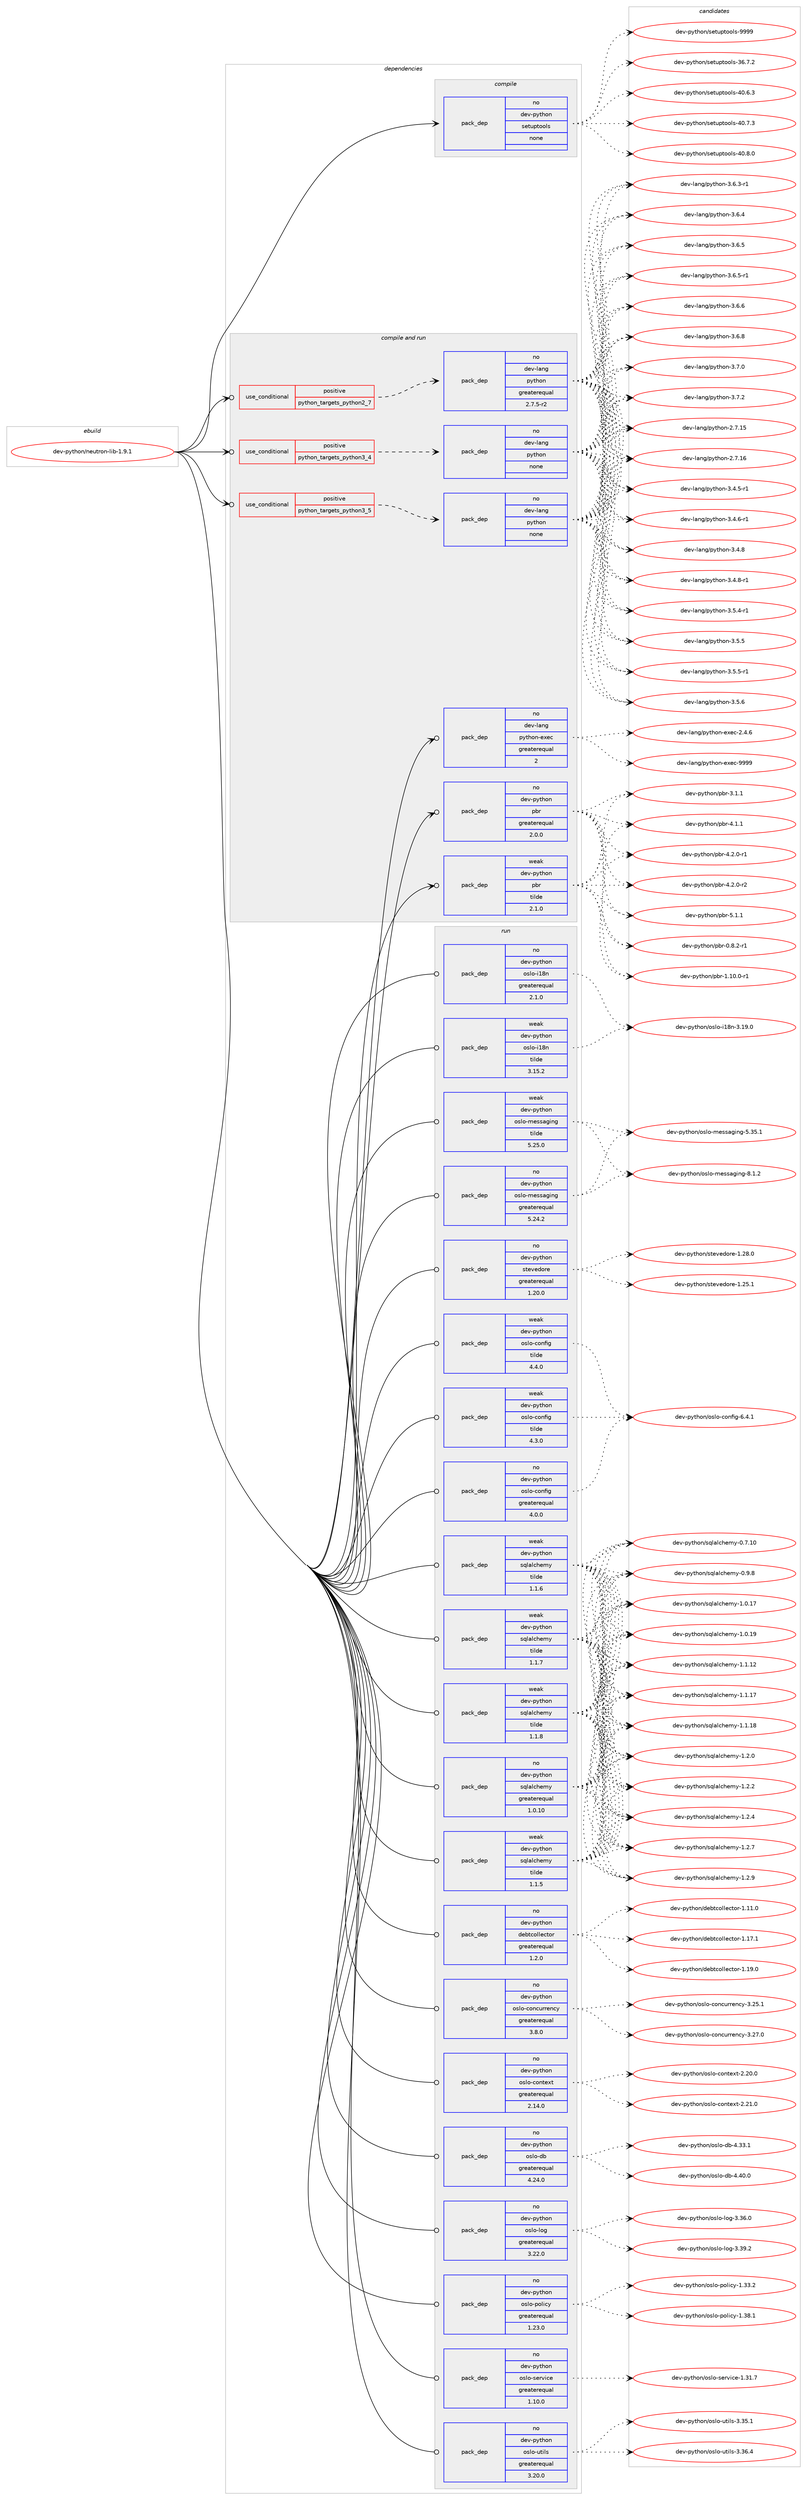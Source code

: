 digraph prolog {

# *************
# Graph options
# *************

newrank=true;
concentrate=true;
compound=true;
graph [rankdir=LR,fontname=Helvetica,fontsize=10,ranksep=1.5];#, ranksep=2.5, nodesep=0.2];
edge  [arrowhead=vee];
node  [fontname=Helvetica,fontsize=10];

# **********
# The ebuild
# **********

subgraph cluster_leftcol {
color=gray;
rank=same;
label=<<i>ebuild</i>>;
id [label="dev-python/neutron-lib-1.9.1", color=red, width=4, href="../dev-python/neutron-lib-1.9.1.svg"];
}

# ****************
# The dependencies
# ****************

subgraph cluster_midcol {
color=gray;
label=<<i>dependencies</i>>;
subgraph cluster_compile {
fillcolor="#eeeeee";
style=filled;
label=<<i>compile</i>>;
subgraph pack1019330 {
dependency1420711 [label=<<TABLE BORDER="0" CELLBORDER="1" CELLSPACING="0" CELLPADDING="4" WIDTH="220"><TR><TD ROWSPAN="6" CELLPADDING="30">pack_dep</TD></TR><TR><TD WIDTH="110">no</TD></TR><TR><TD>dev-python</TD></TR><TR><TD>setuptools</TD></TR><TR><TD>none</TD></TR><TR><TD></TD></TR></TABLE>>, shape=none, color=blue];
}
id:e -> dependency1420711:w [weight=20,style="solid",arrowhead="vee"];
}
subgraph cluster_compileandrun {
fillcolor="#eeeeee";
style=filled;
label=<<i>compile and run</i>>;
subgraph cond378107 {
dependency1420712 [label=<<TABLE BORDER="0" CELLBORDER="1" CELLSPACING="0" CELLPADDING="4"><TR><TD ROWSPAN="3" CELLPADDING="10">use_conditional</TD></TR><TR><TD>positive</TD></TR><TR><TD>python_targets_python2_7</TD></TR></TABLE>>, shape=none, color=red];
subgraph pack1019331 {
dependency1420713 [label=<<TABLE BORDER="0" CELLBORDER="1" CELLSPACING="0" CELLPADDING="4" WIDTH="220"><TR><TD ROWSPAN="6" CELLPADDING="30">pack_dep</TD></TR><TR><TD WIDTH="110">no</TD></TR><TR><TD>dev-lang</TD></TR><TR><TD>python</TD></TR><TR><TD>greaterequal</TD></TR><TR><TD>2.7.5-r2</TD></TR></TABLE>>, shape=none, color=blue];
}
dependency1420712:e -> dependency1420713:w [weight=20,style="dashed",arrowhead="vee"];
}
id:e -> dependency1420712:w [weight=20,style="solid",arrowhead="odotvee"];
subgraph cond378108 {
dependency1420714 [label=<<TABLE BORDER="0" CELLBORDER="1" CELLSPACING="0" CELLPADDING="4"><TR><TD ROWSPAN="3" CELLPADDING="10">use_conditional</TD></TR><TR><TD>positive</TD></TR><TR><TD>python_targets_python3_4</TD></TR></TABLE>>, shape=none, color=red];
subgraph pack1019332 {
dependency1420715 [label=<<TABLE BORDER="0" CELLBORDER="1" CELLSPACING="0" CELLPADDING="4" WIDTH="220"><TR><TD ROWSPAN="6" CELLPADDING="30">pack_dep</TD></TR><TR><TD WIDTH="110">no</TD></TR><TR><TD>dev-lang</TD></TR><TR><TD>python</TD></TR><TR><TD>none</TD></TR><TR><TD></TD></TR></TABLE>>, shape=none, color=blue];
}
dependency1420714:e -> dependency1420715:w [weight=20,style="dashed",arrowhead="vee"];
}
id:e -> dependency1420714:w [weight=20,style="solid",arrowhead="odotvee"];
subgraph cond378109 {
dependency1420716 [label=<<TABLE BORDER="0" CELLBORDER="1" CELLSPACING="0" CELLPADDING="4"><TR><TD ROWSPAN="3" CELLPADDING="10">use_conditional</TD></TR><TR><TD>positive</TD></TR><TR><TD>python_targets_python3_5</TD></TR></TABLE>>, shape=none, color=red];
subgraph pack1019333 {
dependency1420717 [label=<<TABLE BORDER="0" CELLBORDER="1" CELLSPACING="0" CELLPADDING="4" WIDTH="220"><TR><TD ROWSPAN="6" CELLPADDING="30">pack_dep</TD></TR><TR><TD WIDTH="110">no</TD></TR><TR><TD>dev-lang</TD></TR><TR><TD>python</TD></TR><TR><TD>none</TD></TR><TR><TD></TD></TR></TABLE>>, shape=none, color=blue];
}
dependency1420716:e -> dependency1420717:w [weight=20,style="dashed",arrowhead="vee"];
}
id:e -> dependency1420716:w [weight=20,style="solid",arrowhead="odotvee"];
subgraph pack1019334 {
dependency1420718 [label=<<TABLE BORDER="0" CELLBORDER="1" CELLSPACING="0" CELLPADDING="4" WIDTH="220"><TR><TD ROWSPAN="6" CELLPADDING="30">pack_dep</TD></TR><TR><TD WIDTH="110">no</TD></TR><TR><TD>dev-lang</TD></TR><TR><TD>python-exec</TD></TR><TR><TD>greaterequal</TD></TR><TR><TD>2</TD></TR></TABLE>>, shape=none, color=blue];
}
id:e -> dependency1420718:w [weight=20,style="solid",arrowhead="odotvee"];
subgraph pack1019335 {
dependency1420719 [label=<<TABLE BORDER="0" CELLBORDER="1" CELLSPACING="0" CELLPADDING="4" WIDTH="220"><TR><TD ROWSPAN="6" CELLPADDING="30">pack_dep</TD></TR><TR><TD WIDTH="110">no</TD></TR><TR><TD>dev-python</TD></TR><TR><TD>pbr</TD></TR><TR><TD>greaterequal</TD></TR><TR><TD>2.0.0</TD></TR></TABLE>>, shape=none, color=blue];
}
id:e -> dependency1420719:w [weight=20,style="solid",arrowhead="odotvee"];
subgraph pack1019336 {
dependency1420720 [label=<<TABLE BORDER="0" CELLBORDER="1" CELLSPACING="0" CELLPADDING="4" WIDTH="220"><TR><TD ROWSPAN="6" CELLPADDING="30">pack_dep</TD></TR><TR><TD WIDTH="110">weak</TD></TR><TR><TD>dev-python</TD></TR><TR><TD>pbr</TD></TR><TR><TD>tilde</TD></TR><TR><TD>2.1.0</TD></TR></TABLE>>, shape=none, color=blue];
}
id:e -> dependency1420720:w [weight=20,style="solid",arrowhead="odotvee"];
}
subgraph cluster_run {
fillcolor="#eeeeee";
style=filled;
label=<<i>run</i>>;
subgraph pack1019337 {
dependency1420721 [label=<<TABLE BORDER="0" CELLBORDER="1" CELLSPACING="0" CELLPADDING="4" WIDTH="220"><TR><TD ROWSPAN="6" CELLPADDING="30">pack_dep</TD></TR><TR><TD WIDTH="110">no</TD></TR><TR><TD>dev-python</TD></TR><TR><TD>debtcollector</TD></TR><TR><TD>greaterequal</TD></TR><TR><TD>1.2.0</TD></TR></TABLE>>, shape=none, color=blue];
}
id:e -> dependency1420721:w [weight=20,style="solid",arrowhead="odot"];
subgraph pack1019338 {
dependency1420722 [label=<<TABLE BORDER="0" CELLBORDER="1" CELLSPACING="0" CELLPADDING="4" WIDTH="220"><TR><TD ROWSPAN="6" CELLPADDING="30">pack_dep</TD></TR><TR><TD WIDTH="110">no</TD></TR><TR><TD>dev-python</TD></TR><TR><TD>oslo-concurrency</TD></TR><TR><TD>greaterequal</TD></TR><TR><TD>3.8.0</TD></TR></TABLE>>, shape=none, color=blue];
}
id:e -> dependency1420722:w [weight=20,style="solid",arrowhead="odot"];
subgraph pack1019339 {
dependency1420723 [label=<<TABLE BORDER="0" CELLBORDER="1" CELLSPACING="0" CELLPADDING="4" WIDTH="220"><TR><TD ROWSPAN="6" CELLPADDING="30">pack_dep</TD></TR><TR><TD WIDTH="110">no</TD></TR><TR><TD>dev-python</TD></TR><TR><TD>oslo-config</TD></TR><TR><TD>greaterequal</TD></TR><TR><TD>4.0.0</TD></TR></TABLE>>, shape=none, color=blue];
}
id:e -> dependency1420723:w [weight=20,style="solid",arrowhead="odot"];
subgraph pack1019340 {
dependency1420724 [label=<<TABLE BORDER="0" CELLBORDER="1" CELLSPACING="0" CELLPADDING="4" WIDTH="220"><TR><TD ROWSPAN="6" CELLPADDING="30">pack_dep</TD></TR><TR><TD WIDTH="110">no</TD></TR><TR><TD>dev-python</TD></TR><TR><TD>oslo-context</TD></TR><TR><TD>greaterequal</TD></TR><TR><TD>2.14.0</TD></TR></TABLE>>, shape=none, color=blue];
}
id:e -> dependency1420724:w [weight=20,style="solid",arrowhead="odot"];
subgraph pack1019341 {
dependency1420725 [label=<<TABLE BORDER="0" CELLBORDER="1" CELLSPACING="0" CELLPADDING="4" WIDTH="220"><TR><TD ROWSPAN="6" CELLPADDING="30">pack_dep</TD></TR><TR><TD WIDTH="110">no</TD></TR><TR><TD>dev-python</TD></TR><TR><TD>oslo-db</TD></TR><TR><TD>greaterequal</TD></TR><TR><TD>4.24.0</TD></TR></TABLE>>, shape=none, color=blue];
}
id:e -> dependency1420725:w [weight=20,style="solid",arrowhead="odot"];
subgraph pack1019342 {
dependency1420726 [label=<<TABLE BORDER="0" CELLBORDER="1" CELLSPACING="0" CELLPADDING="4" WIDTH="220"><TR><TD ROWSPAN="6" CELLPADDING="30">pack_dep</TD></TR><TR><TD WIDTH="110">no</TD></TR><TR><TD>dev-python</TD></TR><TR><TD>oslo-i18n</TD></TR><TR><TD>greaterequal</TD></TR><TR><TD>2.1.0</TD></TR></TABLE>>, shape=none, color=blue];
}
id:e -> dependency1420726:w [weight=20,style="solid",arrowhead="odot"];
subgraph pack1019343 {
dependency1420727 [label=<<TABLE BORDER="0" CELLBORDER="1" CELLSPACING="0" CELLPADDING="4" WIDTH="220"><TR><TD ROWSPAN="6" CELLPADDING="30">pack_dep</TD></TR><TR><TD WIDTH="110">no</TD></TR><TR><TD>dev-python</TD></TR><TR><TD>oslo-log</TD></TR><TR><TD>greaterequal</TD></TR><TR><TD>3.22.0</TD></TR></TABLE>>, shape=none, color=blue];
}
id:e -> dependency1420727:w [weight=20,style="solid",arrowhead="odot"];
subgraph pack1019344 {
dependency1420728 [label=<<TABLE BORDER="0" CELLBORDER="1" CELLSPACING="0" CELLPADDING="4" WIDTH="220"><TR><TD ROWSPAN="6" CELLPADDING="30">pack_dep</TD></TR><TR><TD WIDTH="110">no</TD></TR><TR><TD>dev-python</TD></TR><TR><TD>oslo-messaging</TD></TR><TR><TD>greaterequal</TD></TR><TR><TD>5.24.2</TD></TR></TABLE>>, shape=none, color=blue];
}
id:e -> dependency1420728:w [weight=20,style="solid",arrowhead="odot"];
subgraph pack1019345 {
dependency1420729 [label=<<TABLE BORDER="0" CELLBORDER="1" CELLSPACING="0" CELLPADDING="4" WIDTH="220"><TR><TD ROWSPAN="6" CELLPADDING="30">pack_dep</TD></TR><TR><TD WIDTH="110">no</TD></TR><TR><TD>dev-python</TD></TR><TR><TD>oslo-policy</TD></TR><TR><TD>greaterequal</TD></TR><TR><TD>1.23.0</TD></TR></TABLE>>, shape=none, color=blue];
}
id:e -> dependency1420729:w [weight=20,style="solid",arrowhead="odot"];
subgraph pack1019346 {
dependency1420730 [label=<<TABLE BORDER="0" CELLBORDER="1" CELLSPACING="0" CELLPADDING="4" WIDTH="220"><TR><TD ROWSPAN="6" CELLPADDING="30">pack_dep</TD></TR><TR><TD WIDTH="110">no</TD></TR><TR><TD>dev-python</TD></TR><TR><TD>oslo-service</TD></TR><TR><TD>greaterequal</TD></TR><TR><TD>1.10.0</TD></TR></TABLE>>, shape=none, color=blue];
}
id:e -> dependency1420730:w [weight=20,style="solid",arrowhead="odot"];
subgraph pack1019347 {
dependency1420731 [label=<<TABLE BORDER="0" CELLBORDER="1" CELLSPACING="0" CELLPADDING="4" WIDTH="220"><TR><TD ROWSPAN="6" CELLPADDING="30">pack_dep</TD></TR><TR><TD WIDTH="110">no</TD></TR><TR><TD>dev-python</TD></TR><TR><TD>oslo-utils</TD></TR><TR><TD>greaterequal</TD></TR><TR><TD>3.20.0</TD></TR></TABLE>>, shape=none, color=blue];
}
id:e -> dependency1420731:w [weight=20,style="solid",arrowhead="odot"];
subgraph pack1019348 {
dependency1420732 [label=<<TABLE BORDER="0" CELLBORDER="1" CELLSPACING="0" CELLPADDING="4" WIDTH="220"><TR><TD ROWSPAN="6" CELLPADDING="30">pack_dep</TD></TR><TR><TD WIDTH="110">no</TD></TR><TR><TD>dev-python</TD></TR><TR><TD>sqlalchemy</TD></TR><TR><TD>greaterequal</TD></TR><TR><TD>1.0.10</TD></TR></TABLE>>, shape=none, color=blue];
}
id:e -> dependency1420732:w [weight=20,style="solid",arrowhead="odot"];
subgraph pack1019349 {
dependency1420733 [label=<<TABLE BORDER="0" CELLBORDER="1" CELLSPACING="0" CELLPADDING="4" WIDTH="220"><TR><TD ROWSPAN="6" CELLPADDING="30">pack_dep</TD></TR><TR><TD WIDTH="110">no</TD></TR><TR><TD>dev-python</TD></TR><TR><TD>stevedore</TD></TR><TR><TD>greaterequal</TD></TR><TR><TD>1.20.0</TD></TR></TABLE>>, shape=none, color=blue];
}
id:e -> dependency1420733:w [weight=20,style="solid",arrowhead="odot"];
subgraph pack1019350 {
dependency1420734 [label=<<TABLE BORDER="0" CELLBORDER="1" CELLSPACING="0" CELLPADDING="4" WIDTH="220"><TR><TD ROWSPAN="6" CELLPADDING="30">pack_dep</TD></TR><TR><TD WIDTH="110">weak</TD></TR><TR><TD>dev-python</TD></TR><TR><TD>oslo-config</TD></TR><TR><TD>tilde</TD></TR><TR><TD>4.3.0</TD></TR></TABLE>>, shape=none, color=blue];
}
id:e -> dependency1420734:w [weight=20,style="solid",arrowhead="odot"];
subgraph pack1019351 {
dependency1420735 [label=<<TABLE BORDER="0" CELLBORDER="1" CELLSPACING="0" CELLPADDING="4" WIDTH="220"><TR><TD ROWSPAN="6" CELLPADDING="30">pack_dep</TD></TR><TR><TD WIDTH="110">weak</TD></TR><TR><TD>dev-python</TD></TR><TR><TD>oslo-config</TD></TR><TR><TD>tilde</TD></TR><TR><TD>4.4.0</TD></TR></TABLE>>, shape=none, color=blue];
}
id:e -> dependency1420735:w [weight=20,style="solid",arrowhead="odot"];
subgraph pack1019352 {
dependency1420736 [label=<<TABLE BORDER="0" CELLBORDER="1" CELLSPACING="0" CELLPADDING="4" WIDTH="220"><TR><TD ROWSPAN="6" CELLPADDING="30">pack_dep</TD></TR><TR><TD WIDTH="110">weak</TD></TR><TR><TD>dev-python</TD></TR><TR><TD>oslo-i18n</TD></TR><TR><TD>tilde</TD></TR><TR><TD>3.15.2</TD></TR></TABLE>>, shape=none, color=blue];
}
id:e -> dependency1420736:w [weight=20,style="solid",arrowhead="odot"];
subgraph pack1019353 {
dependency1420737 [label=<<TABLE BORDER="0" CELLBORDER="1" CELLSPACING="0" CELLPADDING="4" WIDTH="220"><TR><TD ROWSPAN="6" CELLPADDING="30">pack_dep</TD></TR><TR><TD WIDTH="110">weak</TD></TR><TR><TD>dev-python</TD></TR><TR><TD>oslo-messaging</TD></TR><TR><TD>tilde</TD></TR><TR><TD>5.25.0</TD></TR></TABLE>>, shape=none, color=blue];
}
id:e -> dependency1420737:w [weight=20,style="solid",arrowhead="odot"];
subgraph pack1019354 {
dependency1420738 [label=<<TABLE BORDER="0" CELLBORDER="1" CELLSPACING="0" CELLPADDING="4" WIDTH="220"><TR><TD ROWSPAN="6" CELLPADDING="30">pack_dep</TD></TR><TR><TD WIDTH="110">weak</TD></TR><TR><TD>dev-python</TD></TR><TR><TD>sqlalchemy</TD></TR><TR><TD>tilde</TD></TR><TR><TD>1.1.5</TD></TR></TABLE>>, shape=none, color=blue];
}
id:e -> dependency1420738:w [weight=20,style="solid",arrowhead="odot"];
subgraph pack1019355 {
dependency1420739 [label=<<TABLE BORDER="0" CELLBORDER="1" CELLSPACING="0" CELLPADDING="4" WIDTH="220"><TR><TD ROWSPAN="6" CELLPADDING="30">pack_dep</TD></TR><TR><TD WIDTH="110">weak</TD></TR><TR><TD>dev-python</TD></TR><TR><TD>sqlalchemy</TD></TR><TR><TD>tilde</TD></TR><TR><TD>1.1.6</TD></TR></TABLE>>, shape=none, color=blue];
}
id:e -> dependency1420739:w [weight=20,style="solid",arrowhead="odot"];
subgraph pack1019356 {
dependency1420740 [label=<<TABLE BORDER="0" CELLBORDER="1" CELLSPACING="0" CELLPADDING="4" WIDTH="220"><TR><TD ROWSPAN="6" CELLPADDING="30">pack_dep</TD></TR><TR><TD WIDTH="110">weak</TD></TR><TR><TD>dev-python</TD></TR><TR><TD>sqlalchemy</TD></TR><TR><TD>tilde</TD></TR><TR><TD>1.1.7</TD></TR></TABLE>>, shape=none, color=blue];
}
id:e -> dependency1420740:w [weight=20,style="solid",arrowhead="odot"];
subgraph pack1019357 {
dependency1420741 [label=<<TABLE BORDER="0" CELLBORDER="1" CELLSPACING="0" CELLPADDING="4" WIDTH="220"><TR><TD ROWSPAN="6" CELLPADDING="30">pack_dep</TD></TR><TR><TD WIDTH="110">weak</TD></TR><TR><TD>dev-python</TD></TR><TR><TD>sqlalchemy</TD></TR><TR><TD>tilde</TD></TR><TR><TD>1.1.8</TD></TR></TABLE>>, shape=none, color=blue];
}
id:e -> dependency1420741:w [weight=20,style="solid",arrowhead="odot"];
}
}

# **************
# The candidates
# **************

subgraph cluster_choices {
rank=same;
color=gray;
label=<<i>candidates</i>>;

subgraph choice1019330 {
color=black;
nodesep=1;
choice100101118451121211161041111104711510111611711211611111110811545515446554650 [label="dev-python/setuptools-36.7.2", color=red, width=4,href="../dev-python/setuptools-36.7.2.svg"];
choice100101118451121211161041111104711510111611711211611111110811545524846544651 [label="dev-python/setuptools-40.6.3", color=red, width=4,href="../dev-python/setuptools-40.6.3.svg"];
choice100101118451121211161041111104711510111611711211611111110811545524846554651 [label="dev-python/setuptools-40.7.3", color=red, width=4,href="../dev-python/setuptools-40.7.3.svg"];
choice100101118451121211161041111104711510111611711211611111110811545524846564648 [label="dev-python/setuptools-40.8.0", color=red, width=4,href="../dev-python/setuptools-40.8.0.svg"];
choice10010111845112121116104111110471151011161171121161111111081154557575757 [label="dev-python/setuptools-9999", color=red, width=4,href="../dev-python/setuptools-9999.svg"];
dependency1420711:e -> choice100101118451121211161041111104711510111611711211611111110811545515446554650:w [style=dotted,weight="100"];
dependency1420711:e -> choice100101118451121211161041111104711510111611711211611111110811545524846544651:w [style=dotted,weight="100"];
dependency1420711:e -> choice100101118451121211161041111104711510111611711211611111110811545524846554651:w [style=dotted,weight="100"];
dependency1420711:e -> choice100101118451121211161041111104711510111611711211611111110811545524846564648:w [style=dotted,weight="100"];
dependency1420711:e -> choice10010111845112121116104111110471151011161171121161111111081154557575757:w [style=dotted,weight="100"];
}
subgraph choice1019331 {
color=black;
nodesep=1;
choice10010111845108971101034711212111610411111045504655464953 [label="dev-lang/python-2.7.15", color=red, width=4,href="../dev-lang/python-2.7.15.svg"];
choice10010111845108971101034711212111610411111045504655464954 [label="dev-lang/python-2.7.16", color=red, width=4,href="../dev-lang/python-2.7.16.svg"];
choice1001011184510897110103471121211161041111104551465246534511449 [label="dev-lang/python-3.4.5-r1", color=red, width=4,href="../dev-lang/python-3.4.5-r1.svg"];
choice1001011184510897110103471121211161041111104551465246544511449 [label="dev-lang/python-3.4.6-r1", color=red, width=4,href="../dev-lang/python-3.4.6-r1.svg"];
choice100101118451089711010347112121116104111110455146524656 [label="dev-lang/python-3.4.8", color=red, width=4,href="../dev-lang/python-3.4.8.svg"];
choice1001011184510897110103471121211161041111104551465246564511449 [label="dev-lang/python-3.4.8-r1", color=red, width=4,href="../dev-lang/python-3.4.8-r1.svg"];
choice1001011184510897110103471121211161041111104551465346524511449 [label="dev-lang/python-3.5.4-r1", color=red, width=4,href="../dev-lang/python-3.5.4-r1.svg"];
choice100101118451089711010347112121116104111110455146534653 [label="dev-lang/python-3.5.5", color=red, width=4,href="../dev-lang/python-3.5.5.svg"];
choice1001011184510897110103471121211161041111104551465346534511449 [label="dev-lang/python-3.5.5-r1", color=red, width=4,href="../dev-lang/python-3.5.5-r1.svg"];
choice100101118451089711010347112121116104111110455146534654 [label="dev-lang/python-3.5.6", color=red, width=4,href="../dev-lang/python-3.5.6.svg"];
choice1001011184510897110103471121211161041111104551465446514511449 [label="dev-lang/python-3.6.3-r1", color=red, width=4,href="../dev-lang/python-3.6.3-r1.svg"];
choice100101118451089711010347112121116104111110455146544652 [label="dev-lang/python-3.6.4", color=red, width=4,href="../dev-lang/python-3.6.4.svg"];
choice100101118451089711010347112121116104111110455146544653 [label="dev-lang/python-3.6.5", color=red, width=4,href="../dev-lang/python-3.6.5.svg"];
choice1001011184510897110103471121211161041111104551465446534511449 [label="dev-lang/python-3.6.5-r1", color=red, width=4,href="../dev-lang/python-3.6.5-r1.svg"];
choice100101118451089711010347112121116104111110455146544654 [label="dev-lang/python-3.6.6", color=red, width=4,href="../dev-lang/python-3.6.6.svg"];
choice100101118451089711010347112121116104111110455146544656 [label="dev-lang/python-3.6.8", color=red, width=4,href="../dev-lang/python-3.6.8.svg"];
choice100101118451089711010347112121116104111110455146554648 [label="dev-lang/python-3.7.0", color=red, width=4,href="../dev-lang/python-3.7.0.svg"];
choice100101118451089711010347112121116104111110455146554650 [label="dev-lang/python-3.7.2", color=red, width=4,href="../dev-lang/python-3.7.2.svg"];
dependency1420713:e -> choice10010111845108971101034711212111610411111045504655464953:w [style=dotted,weight="100"];
dependency1420713:e -> choice10010111845108971101034711212111610411111045504655464954:w [style=dotted,weight="100"];
dependency1420713:e -> choice1001011184510897110103471121211161041111104551465246534511449:w [style=dotted,weight="100"];
dependency1420713:e -> choice1001011184510897110103471121211161041111104551465246544511449:w [style=dotted,weight="100"];
dependency1420713:e -> choice100101118451089711010347112121116104111110455146524656:w [style=dotted,weight="100"];
dependency1420713:e -> choice1001011184510897110103471121211161041111104551465246564511449:w [style=dotted,weight="100"];
dependency1420713:e -> choice1001011184510897110103471121211161041111104551465346524511449:w [style=dotted,weight="100"];
dependency1420713:e -> choice100101118451089711010347112121116104111110455146534653:w [style=dotted,weight="100"];
dependency1420713:e -> choice1001011184510897110103471121211161041111104551465346534511449:w [style=dotted,weight="100"];
dependency1420713:e -> choice100101118451089711010347112121116104111110455146534654:w [style=dotted,weight="100"];
dependency1420713:e -> choice1001011184510897110103471121211161041111104551465446514511449:w [style=dotted,weight="100"];
dependency1420713:e -> choice100101118451089711010347112121116104111110455146544652:w [style=dotted,weight="100"];
dependency1420713:e -> choice100101118451089711010347112121116104111110455146544653:w [style=dotted,weight="100"];
dependency1420713:e -> choice1001011184510897110103471121211161041111104551465446534511449:w [style=dotted,weight="100"];
dependency1420713:e -> choice100101118451089711010347112121116104111110455146544654:w [style=dotted,weight="100"];
dependency1420713:e -> choice100101118451089711010347112121116104111110455146544656:w [style=dotted,weight="100"];
dependency1420713:e -> choice100101118451089711010347112121116104111110455146554648:w [style=dotted,weight="100"];
dependency1420713:e -> choice100101118451089711010347112121116104111110455146554650:w [style=dotted,weight="100"];
}
subgraph choice1019332 {
color=black;
nodesep=1;
choice10010111845108971101034711212111610411111045504655464953 [label="dev-lang/python-2.7.15", color=red, width=4,href="../dev-lang/python-2.7.15.svg"];
choice10010111845108971101034711212111610411111045504655464954 [label="dev-lang/python-2.7.16", color=red, width=4,href="../dev-lang/python-2.7.16.svg"];
choice1001011184510897110103471121211161041111104551465246534511449 [label="dev-lang/python-3.4.5-r1", color=red, width=4,href="../dev-lang/python-3.4.5-r1.svg"];
choice1001011184510897110103471121211161041111104551465246544511449 [label="dev-lang/python-3.4.6-r1", color=red, width=4,href="../dev-lang/python-3.4.6-r1.svg"];
choice100101118451089711010347112121116104111110455146524656 [label="dev-lang/python-3.4.8", color=red, width=4,href="../dev-lang/python-3.4.8.svg"];
choice1001011184510897110103471121211161041111104551465246564511449 [label="dev-lang/python-3.4.8-r1", color=red, width=4,href="../dev-lang/python-3.4.8-r1.svg"];
choice1001011184510897110103471121211161041111104551465346524511449 [label="dev-lang/python-3.5.4-r1", color=red, width=4,href="../dev-lang/python-3.5.4-r1.svg"];
choice100101118451089711010347112121116104111110455146534653 [label="dev-lang/python-3.5.5", color=red, width=4,href="../dev-lang/python-3.5.5.svg"];
choice1001011184510897110103471121211161041111104551465346534511449 [label="dev-lang/python-3.5.5-r1", color=red, width=4,href="../dev-lang/python-3.5.5-r1.svg"];
choice100101118451089711010347112121116104111110455146534654 [label="dev-lang/python-3.5.6", color=red, width=4,href="../dev-lang/python-3.5.6.svg"];
choice1001011184510897110103471121211161041111104551465446514511449 [label="dev-lang/python-3.6.3-r1", color=red, width=4,href="../dev-lang/python-3.6.3-r1.svg"];
choice100101118451089711010347112121116104111110455146544652 [label="dev-lang/python-3.6.4", color=red, width=4,href="../dev-lang/python-3.6.4.svg"];
choice100101118451089711010347112121116104111110455146544653 [label="dev-lang/python-3.6.5", color=red, width=4,href="../dev-lang/python-3.6.5.svg"];
choice1001011184510897110103471121211161041111104551465446534511449 [label="dev-lang/python-3.6.5-r1", color=red, width=4,href="../dev-lang/python-3.6.5-r1.svg"];
choice100101118451089711010347112121116104111110455146544654 [label="dev-lang/python-3.6.6", color=red, width=4,href="../dev-lang/python-3.6.6.svg"];
choice100101118451089711010347112121116104111110455146544656 [label="dev-lang/python-3.6.8", color=red, width=4,href="../dev-lang/python-3.6.8.svg"];
choice100101118451089711010347112121116104111110455146554648 [label="dev-lang/python-3.7.0", color=red, width=4,href="../dev-lang/python-3.7.0.svg"];
choice100101118451089711010347112121116104111110455146554650 [label="dev-lang/python-3.7.2", color=red, width=4,href="../dev-lang/python-3.7.2.svg"];
dependency1420715:e -> choice10010111845108971101034711212111610411111045504655464953:w [style=dotted,weight="100"];
dependency1420715:e -> choice10010111845108971101034711212111610411111045504655464954:w [style=dotted,weight="100"];
dependency1420715:e -> choice1001011184510897110103471121211161041111104551465246534511449:w [style=dotted,weight="100"];
dependency1420715:e -> choice1001011184510897110103471121211161041111104551465246544511449:w [style=dotted,weight="100"];
dependency1420715:e -> choice100101118451089711010347112121116104111110455146524656:w [style=dotted,weight="100"];
dependency1420715:e -> choice1001011184510897110103471121211161041111104551465246564511449:w [style=dotted,weight="100"];
dependency1420715:e -> choice1001011184510897110103471121211161041111104551465346524511449:w [style=dotted,weight="100"];
dependency1420715:e -> choice100101118451089711010347112121116104111110455146534653:w [style=dotted,weight="100"];
dependency1420715:e -> choice1001011184510897110103471121211161041111104551465346534511449:w [style=dotted,weight="100"];
dependency1420715:e -> choice100101118451089711010347112121116104111110455146534654:w [style=dotted,weight="100"];
dependency1420715:e -> choice1001011184510897110103471121211161041111104551465446514511449:w [style=dotted,weight="100"];
dependency1420715:e -> choice100101118451089711010347112121116104111110455146544652:w [style=dotted,weight="100"];
dependency1420715:e -> choice100101118451089711010347112121116104111110455146544653:w [style=dotted,weight="100"];
dependency1420715:e -> choice1001011184510897110103471121211161041111104551465446534511449:w [style=dotted,weight="100"];
dependency1420715:e -> choice100101118451089711010347112121116104111110455146544654:w [style=dotted,weight="100"];
dependency1420715:e -> choice100101118451089711010347112121116104111110455146544656:w [style=dotted,weight="100"];
dependency1420715:e -> choice100101118451089711010347112121116104111110455146554648:w [style=dotted,weight="100"];
dependency1420715:e -> choice100101118451089711010347112121116104111110455146554650:w [style=dotted,weight="100"];
}
subgraph choice1019333 {
color=black;
nodesep=1;
choice10010111845108971101034711212111610411111045504655464953 [label="dev-lang/python-2.7.15", color=red, width=4,href="../dev-lang/python-2.7.15.svg"];
choice10010111845108971101034711212111610411111045504655464954 [label="dev-lang/python-2.7.16", color=red, width=4,href="../dev-lang/python-2.7.16.svg"];
choice1001011184510897110103471121211161041111104551465246534511449 [label="dev-lang/python-3.4.5-r1", color=red, width=4,href="../dev-lang/python-3.4.5-r1.svg"];
choice1001011184510897110103471121211161041111104551465246544511449 [label="dev-lang/python-3.4.6-r1", color=red, width=4,href="../dev-lang/python-3.4.6-r1.svg"];
choice100101118451089711010347112121116104111110455146524656 [label="dev-lang/python-3.4.8", color=red, width=4,href="../dev-lang/python-3.4.8.svg"];
choice1001011184510897110103471121211161041111104551465246564511449 [label="dev-lang/python-3.4.8-r1", color=red, width=4,href="../dev-lang/python-3.4.8-r1.svg"];
choice1001011184510897110103471121211161041111104551465346524511449 [label="dev-lang/python-3.5.4-r1", color=red, width=4,href="../dev-lang/python-3.5.4-r1.svg"];
choice100101118451089711010347112121116104111110455146534653 [label="dev-lang/python-3.5.5", color=red, width=4,href="../dev-lang/python-3.5.5.svg"];
choice1001011184510897110103471121211161041111104551465346534511449 [label="dev-lang/python-3.5.5-r1", color=red, width=4,href="../dev-lang/python-3.5.5-r1.svg"];
choice100101118451089711010347112121116104111110455146534654 [label="dev-lang/python-3.5.6", color=red, width=4,href="../dev-lang/python-3.5.6.svg"];
choice1001011184510897110103471121211161041111104551465446514511449 [label="dev-lang/python-3.6.3-r1", color=red, width=4,href="../dev-lang/python-3.6.3-r1.svg"];
choice100101118451089711010347112121116104111110455146544652 [label="dev-lang/python-3.6.4", color=red, width=4,href="../dev-lang/python-3.6.4.svg"];
choice100101118451089711010347112121116104111110455146544653 [label="dev-lang/python-3.6.5", color=red, width=4,href="../dev-lang/python-3.6.5.svg"];
choice1001011184510897110103471121211161041111104551465446534511449 [label="dev-lang/python-3.6.5-r1", color=red, width=4,href="../dev-lang/python-3.6.5-r1.svg"];
choice100101118451089711010347112121116104111110455146544654 [label="dev-lang/python-3.6.6", color=red, width=4,href="../dev-lang/python-3.6.6.svg"];
choice100101118451089711010347112121116104111110455146544656 [label="dev-lang/python-3.6.8", color=red, width=4,href="../dev-lang/python-3.6.8.svg"];
choice100101118451089711010347112121116104111110455146554648 [label="dev-lang/python-3.7.0", color=red, width=4,href="../dev-lang/python-3.7.0.svg"];
choice100101118451089711010347112121116104111110455146554650 [label="dev-lang/python-3.7.2", color=red, width=4,href="../dev-lang/python-3.7.2.svg"];
dependency1420717:e -> choice10010111845108971101034711212111610411111045504655464953:w [style=dotted,weight="100"];
dependency1420717:e -> choice10010111845108971101034711212111610411111045504655464954:w [style=dotted,weight="100"];
dependency1420717:e -> choice1001011184510897110103471121211161041111104551465246534511449:w [style=dotted,weight="100"];
dependency1420717:e -> choice1001011184510897110103471121211161041111104551465246544511449:w [style=dotted,weight="100"];
dependency1420717:e -> choice100101118451089711010347112121116104111110455146524656:w [style=dotted,weight="100"];
dependency1420717:e -> choice1001011184510897110103471121211161041111104551465246564511449:w [style=dotted,weight="100"];
dependency1420717:e -> choice1001011184510897110103471121211161041111104551465346524511449:w [style=dotted,weight="100"];
dependency1420717:e -> choice100101118451089711010347112121116104111110455146534653:w [style=dotted,weight="100"];
dependency1420717:e -> choice1001011184510897110103471121211161041111104551465346534511449:w [style=dotted,weight="100"];
dependency1420717:e -> choice100101118451089711010347112121116104111110455146534654:w [style=dotted,weight="100"];
dependency1420717:e -> choice1001011184510897110103471121211161041111104551465446514511449:w [style=dotted,weight="100"];
dependency1420717:e -> choice100101118451089711010347112121116104111110455146544652:w [style=dotted,weight="100"];
dependency1420717:e -> choice100101118451089711010347112121116104111110455146544653:w [style=dotted,weight="100"];
dependency1420717:e -> choice1001011184510897110103471121211161041111104551465446534511449:w [style=dotted,weight="100"];
dependency1420717:e -> choice100101118451089711010347112121116104111110455146544654:w [style=dotted,weight="100"];
dependency1420717:e -> choice100101118451089711010347112121116104111110455146544656:w [style=dotted,weight="100"];
dependency1420717:e -> choice100101118451089711010347112121116104111110455146554648:w [style=dotted,weight="100"];
dependency1420717:e -> choice100101118451089711010347112121116104111110455146554650:w [style=dotted,weight="100"];
}
subgraph choice1019334 {
color=black;
nodesep=1;
choice1001011184510897110103471121211161041111104510112010199455046524654 [label="dev-lang/python-exec-2.4.6", color=red, width=4,href="../dev-lang/python-exec-2.4.6.svg"];
choice10010111845108971101034711212111610411111045101120101994557575757 [label="dev-lang/python-exec-9999", color=red, width=4,href="../dev-lang/python-exec-9999.svg"];
dependency1420718:e -> choice1001011184510897110103471121211161041111104510112010199455046524654:w [style=dotted,weight="100"];
dependency1420718:e -> choice10010111845108971101034711212111610411111045101120101994557575757:w [style=dotted,weight="100"];
}
subgraph choice1019335 {
color=black;
nodesep=1;
choice1001011184511212111610411111047112981144548465646504511449 [label="dev-python/pbr-0.8.2-r1", color=red, width=4,href="../dev-python/pbr-0.8.2-r1.svg"];
choice100101118451121211161041111104711298114454946494846484511449 [label="dev-python/pbr-1.10.0-r1", color=red, width=4,href="../dev-python/pbr-1.10.0-r1.svg"];
choice100101118451121211161041111104711298114455146494649 [label="dev-python/pbr-3.1.1", color=red, width=4,href="../dev-python/pbr-3.1.1.svg"];
choice100101118451121211161041111104711298114455246494649 [label="dev-python/pbr-4.1.1", color=red, width=4,href="../dev-python/pbr-4.1.1.svg"];
choice1001011184511212111610411111047112981144552465046484511449 [label="dev-python/pbr-4.2.0-r1", color=red, width=4,href="../dev-python/pbr-4.2.0-r1.svg"];
choice1001011184511212111610411111047112981144552465046484511450 [label="dev-python/pbr-4.2.0-r2", color=red, width=4,href="../dev-python/pbr-4.2.0-r2.svg"];
choice100101118451121211161041111104711298114455346494649 [label="dev-python/pbr-5.1.1", color=red, width=4,href="../dev-python/pbr-5.1.1.svg"];
dependency1420719:e -> choice1001011184511212111610411111047112981144548465646504511449:w [style=dotted,weight="100"];
dependency1420719:e -> choice100101118451121211161041111104711298114454946494846484511449:w [style=dotted,weight="100"];
dependency1420719:e -> choice100101118451121211161041111104711298114455146494649:w [style=dotted,weight="100"];
dependency1420719:e -> choice100101118451121211161041111104711298114455246494649:w [style=dotted,weight="100"];
dependency1420719:e -> choice1001011184511212111610411111047112981144552465046484511449:w [style=dotted,weight="100"];
dependency1420719:e -> choice1001011184511212111610411111047112981144552465046484511450:w [style=dotted,weight="100"];
dependency1420719:e -> choice100101118451121211161041111104711298114455346494649:w [style=dotted,weight="100"];
}
subgraph choice1019336 {
color=black;
nodesep=1;
choice1001011184511212111610411111047112981144548465646504511449 [label="dev-python/pbr-0.8.2-r1", color=red, width=4,href="../dev-python/pbr-0.8.2-r1.svg"];
choice100101118451121211161041111104711298114454946494846484511449 [label="dev-python/pbr-1.10.0-r1", color=red, width=4,href="../dev-python/pbr-1.10.0-r1.svg"];
choice100101118451121211161041111104711298114455146494649 [label="dev-python/pbr-3.1.1", color=red, width=4,href="../dev-python/pbr-3.1.1.svg"];
choice100101118451121211161041111104711298114455246494649 [label="dev-python/pbr-4.1.1", color=red, width=4,href="../dev-python/pbr-4.1.1.svg"];
choice1001011184511212111610411111047112981144552465046484511449 [label="dev-python/pbr-4.2.0-r1", color=red, width=4,href="../dev-python/pbr-4.2.0-r1.svg"];
choice1001011184511212111610411111047112981144552465046484511450 [label="dev-python/pbr-4.2.0-r2", color=red, width=4,href="../dev-python/pbr-4.2.0-r2.svg"];
choice100101118451121211161041111104711298114455346494649 [label="dev-python/pbr-5.1.1", color=red, width=4,href="../dev-python/pbr-5.1.1.svg"];
dependency1420720:e -> choice1001011184511212111610411111047112981144548465646504511449:w [style=dotted,weight="100"];
dependency1420720:e -> choice100101118451121211161041111104711298114454946494846484511449:w [style=dotted,weight="100"];
dependency1420720:e -> choice100101118451121211161041111104711298114455146494649:w [style=dotted,weight="100"];
dependency1420720:e -> choice100101118451121211161041111104711298114455246494649:w [style=dotted,weight="100"];
dependency1420720:e -> choice1001011184511212111610411111047112981144552465046484511449:w [style=dotted,weight="100"];
dependency1420720:e -> choice1001011184511212111610411111047112981144552465046484511450:w [style=dotted,weight="100"];
dependency1420720:e -> choice100101118451121211161041111104711298114455346494649:w [style=dotted,weight="100"];
}
subgraph choice1019337 {
color=black;
nodesep=1;
choice100101118451121211161041111104710010198116991111081081019911611111445494649494648 [label="dev-python/debtcollector-1.11.0", color=red, width=4,href="../dev-python/debtcollector-1.11.0.svg"];
choice100101118451121211161041111104710010198116991111081081019911611111445494649554649 [label="dev-python/debtcollector-1.17.1", color=red, width=4,href="../dev-python/debtcollector-1.17.1.svg"];
choice100101118451121211161041111104710010198116991111081081019911611111445494649574648 [label="dev-python/debtcollector-1.19.0", color=red, width=4,href="../dev-python/debtcollector-1.19.0.svg"];
dependency1420721:e -> choice100101118451121211161041111104710010198116991111081081019911611111445494649494648:w [style=dotted,weight="100"];
dependency1420721:e -> choice100101118451121211161041111104710010198116991111081081019911611111445494649554649:w [style=dotted,weight="100"];
dependency1420721:e -> choice100101118451121211161041111104710010198116991111081081019911611111445494649574648:w [style=dotted,weight="100"];
}
subgraph choice1019338 {
color=black;
nodesep=1;
choice10010111845112121116104111110471111151081114599111110991171141141011109912145514650534649 [label="dev-python/oslo-concurrency-3.25.1", color=red, width=4,href="../dev-python/oslo-concurrency-3.25.1.svg"];
choice10010111845112121116104111110471111151081114599111110991171141141011109912145514650554648 [label="dev-python/oslo-concurrency-3.27.0", color=red, width=4,href="../dev-python/oslo-concurrency-3.27.0.svg"];
dependency1420722:e -> choice10010111845112121116104111110471111151081114599111110991171141141011109912145514650534649:w [style=dotted,weight="100"];
dependency1420722:e -> choice10010111845112121116104111110471111151081114599111110991171141141011109912145514650554648:w [style=dotted,weight="100"];
}
subgraph choice1019339 {
color=black;
nodesep=1;
choice10010111845112121116104111110471111151081114599111110102105103455446524649 [label="dev-python/oslo-config-6.4.1", color=red, width=4,href="../dev-python/oslo-config-6.4.1.svg"];
dependency1420723:e -> choice10010111845112121116104111110471111151081114599111110102105103455446524649:w [style=dotted,weight="100"];
}
subgraph choice1019340 {
color=black;
nodesep=1;
choice1001011184511212111610411111047111115108111459911111011610112011645504650484648 [label="dev-python/oslo-context-2.20.0", color=red, width=4,href="../dev-python/oslo-context-2.20.0.svg"];
choice1001011184511212111610411111047111115108111459911111011610112011645504650494648 [label="dev-python/oslo-context-2.21.0", color=red, width=4,href="../dev-python/oslo-context-2.21.0.svg"];
dependency1420724:e -> choice1001011184511212111610411111047111115108111459911111011610112011645504650484648:w [style=dotted,weight="100"];
dependency1420724:e -> choice1001011184511212111610411111047111115108111459911111011610112011645504650494648:w [style=dotted,weight="100"];
}
subgraph choice1019341 {
color=black;
nodesep=1;
choice1001011184511212111610411111047111115108111451009845524651514649 [label="dev-python/oslo-db-4.33.1", color=red, width=4,href="../dev-python/oslo-db-4.33.1.svg"];
choice1001011184511212111610411111047111115108111451009845524652484648 [label="dev-python/oslo-db-4.40.0", color=red, width=4,href="../dev-python/oslo-db-4.40.0.svg"];
dependency1420725:e -> choice1001011184511212111610411111047111115108111451009845524651514649:w [style=dotted,weight="100"];
dependency1420725:e -> choice1001011184511212111610411111047111115108111451009845524652484648:w [style=dotted,weight="100"];
}
subgraph choice1019342 {
color=black;
nodesep=1;
choice100101118451121211161041111104711111510811145105495611045514649574648 [label="dev-python/oslo-i18n-3.19.0", color=red, width=4,href="../dev-python/oslo-i18n-3.19.0.svg"];
dependency1420726:e -> choice100101118451121211161041111104711111510811145105495611045514649574648:w [style=dotted,weight="100"];
}
subgraph choice1019343 {
color=black;
nodesep=1;
choice10010111845112121116104111110471111151081114510811110345514651544648 [label="dev-python/oslo-log-3.36.0", color=red, width=4,href="../dev-python/oslo-log-3.36.0.svg"];
choice10010111845112121116104111110471111151081114510811110345514651574650 [label="dev-python/oslo-log-3.39.2", color=red, width=4,href="../dev-python/oslo-log-3.39.2.svg"];
dependency1420727:e -> choice10010111845112121116104111110471111151081114510811110345514651544648:w [style=dotted,weight="100"];
dependency1420727:e -> choice10010111845112121116104111110471111151081114510811110345514651574650:w [style=dotted,weight="100"];
}
subgraph choice1019344 {
color=black;
nodesep=1;
choice1001011184511212111610411111047111115108111451091011151159710310511010345534651534649 [label="dev-python/oslo-messaging-5.35.1", color=red, width=4,href="../dev-python/oslo-messaging-5.35.1.svg"];
choice10010111845112121116104111110471111151081114510910111511597103105110103455646494650 [label="dev-python/oslo-messaging-8.1.2", color=red, width=4,href="../dev-python/oslo-messaging-8.1.2.svg"];
dependency1420728:e -> choice1001011184511212111610411111047111115108111451091011151159710310511010345534651534649:w [style=dotted,weight="100"];
dependency1420728:e -> choice10010111845112121116104111110471111151081114510910111511597103105110103455646494650:w [style=dotted,weight="100"];
}
subgraph choice1019345 {
color=black;
nodesep=1;
choice1001011184511212111610411111047111115108111451121111081059912145494651514650 [label="dev-python/oslo-policy-1.33.2", color=red, width=4,href="../dev-python/oslo-policy-1.33.2.svg"];
choice1001011184511212111610411111047111115108111451121111081059912145494651564649 [label="dev-python/oslo-policy-1.38.1", color=red, width=4,href="../dev-python/oslo-policy-1.38.1.svg"];
dependency1420729:e -> choice1001011184511212111610411111047111115108111451121111081059912145494651514650:w [style=dotted,weight="100"];
dependency1420729:e -> choice1001011184511212111610411111047111115108111451121111081059912145494651564649:w [style=dotted,weight="100"];
}
subgraph choice1019346 {
color=black;
nodesep=1;
choice1001011184511212111610411111047111115108111451151011141181059910145494651494655 [label="dev-python/oslo-service-1.31.7", color=red, width=4,href="../dev-python/oslo-service-1.31.7.svg"];
dependency1420730:e -> choice1001011184511212111610411111047111115108111451151011141181059910145494651494655:w [style=dotted,weight="100"];
}
subgraph choice1019347 {
color=black;
nodesep=1;
choice10010111845112121116104111110471111151081114511711610510811545514651534649 [label="dev-python/oslo-utils-3.35.1", color=red, width=4,href="../dev-python/oslo-utils-3.35.1.svg"];
choice10010111845112121116104111110471111151081114511711610510811545514651544652 [label="dev-python/oslo-utils-3.36.4", color=red, width=4,href="../dev-python/oslo-utils-3.36.4.svg"];
dependency1420731:e -> choice10010111845112121116104111110471111151081114511711610510811545514651534649:w [style=dotted,weight="100"];
dependency1420731:e -> choice10010111845112121116104111110471111151081114511711610510811545514651544652:w [style=dotted,weight="100"];
}
subgraph choice1019348 {
color=black;
nodesep=1;
choice1001011184511212111610411111047115113108971089910410110912145484655464948 [label="dev-python/sqlalchemy-0.7.10", color=red, width=4,href="../dev-python/sqlalchemy-0.7.10.svg"];
choice10010111845112121116104111110471151131089710899104101109121454846574656 [label="dev-python/sqlalchemy-0.9.8", color=red, width=4,href="../dev-python/sqlalchemy-0.9.8.svg"];
choice1001011184511212111610411111047115113108971089910410110912145494648464955 [label="dev-python/sqlalchemy-1.0.17", color=red, width=4,href="../dev-python/sqlalchemy-1.0.17.svg"];
choice1001011184511212111610411111047115113108971089910410110912145494648464957 [label="dev-python/sqlalchemy-1.0.19", color=red, width=4,href="../dev-python/sqlalchemy-1.0.19.svg"];
choice1001011184511212111610411111047115113108971089910410110912145494649464950 [label="dev-python/sqlalchemy-1.1.12", color=red, width=4,href="../dev-python/sqlalchemy-1.1.12.svg"];
choice1001011184511212111610411111047115113108971089910410110912145494649464955 [label="dev-python/sqlalchemy-1.1.17", color=red, width=4,href="../dev-python/sqlalchemy-1.1.17.svg"];
choice1001011184511212111610411111047115113108971089910410110912145494649464956 [label="dev-python/sqlalchemy-1.1.18", color=red, width=4,href="../dev-python/sqlalchemy-1.1.18.svg"];
choice10010111845112121116104111110471151131089710899104101109121454946504648 [label="dev-python/sqlalchemy-1.2.0", color=red, width=4,href="../dev-python/sqlalchemy-1.2.0.svg"];
choice10010111845112121116104111110471151131089710899104101109121454946504650 [label="dev-python/sqlalchemy-1.2.2", color=red, width=4,href="../dev-python/sqlalchemy-1.2.2.svg"];
choice10010111845112121116104111110471151131089710899104101109121454946504652 [label="dev-python/sqlalchemy-1.2.4", color=red, width=4,href="../dev-python/sqlalchemy-1.2.4.svg"];
choice10010111845112121116104111110471151131089710899104101109121454946504655 [label="dev-python/sqlalchemy-1.2.7", color=red, width=4,href="../dev-python/sqlalchemy-1.2.7.svg"];
choice10010111845112121116104111110471151131089710899104101109121454946504657 [label="dev-python/sqlalchemy-1.2.9", color=red, width=4,href="../dev-python/sqlalchemy-1.2.9.svg"];
dependency1420732:e -> choice1001011184511212111610411111047115113108971089910410110912145484655464948:w [style=dotted,weight="100"];
dependency1420732:e -> choice10010111845112121116104111110471151131089710899104101109121454846574656:w [style=dotted,weight="100"];
dependency1420732:e -> choice1001011184511212111610411111047115113108971089910410110912145494648464955:w [style=dotted,weight="100"];
dependency1420732:e -> choice1001011184511212111610411111047115113108971089910410110912145494648464957:w [style=dotted,weight="100"];
dependency1420732:e -> choice1001011184511212111610411111047115113108971089910410110912145494649464950:w [style=dotted,weight="100"];
dependency1420732:e -> choice1001011184511212111610411111047115113108971089910410110912145494649464955:w [style=dotted,weight="100"];
dependency1420732:e -> choice1001011184511212111610411111047115113108971089910410110912145494649464956:w [style=dotted,weight="100"];
dependency1420732:e -> choice10010111845112121116104111110471151131089710899104101109121454946504648:w [style=dotted,weight="100"];
dependency1420732:e -> choice10010111845112121116104111110471151131089710899104101109121454946504650:w [style=dotted,weight="100"];
dependency1420732:e -> choice10010111845112121116104111110471151131089710899104101109121454946504652:w [style=dotted,weight="100"];
dependency1420732:e -> choice10010111845112121116104111110471151131089710899104101109121454946504655:w [style=dotted,weight="100"];
dependency1420732:e -> choice10010111845112121116104111110471151131089710899104101109121454946504657:w [style=dotted,weight="100"];
}
subgraph choice1019349 {
color=black;
nodesep=1;
choice100101118451121211161041111104711511610111810110011111410145494650534649 [label="dev-python/stevedore-1.25.1", color=red, width=4,href="../dev-python/stevedore-1.25.1.svg"];
choice100101118451121211161041111104711511610111810110011111410145494650564648 [label="dev-python/stevedore-1.28.0", color=red, width=4,href="../dev-python/stevedore-1.28.0.svg"];
dependency1420733:e -> choice100101118451121211161041111104711511610111810110011111410145494650534649:w [style=dotted,weight="100"];
dependency1420733:e -> choice100101118451121211161041111104711511610111810110011111410145494650564648:w [style=dotted,weight="100"];
}
subgraph choice1019350 {
color=black;
nodesep=1;
choice10010111845112121116104111110471111151081114599111110102105103455446524649 [label="dev-python/oslo-config-6.4.1", color=red, width=4,href="../dev-python/oslo-config-6.4.1.svg"];
dependency1420734:e -> choice10010111845112121116104111110471111151081114599111110102105103455446524649:w [style=dotted,weight="100"];
}
subgraph choice1019351 {
color=black;
nodesep=1;
choice10010111845112121116104111110471111151081114599111110102105103455446524649 [label="dev-python/oslo-config-6.4.1", color=red, width=4,href="../dev-python/oslo-config-6.4.1.svg"];
dependency1420735:e -> choice10010111845112121116104111110471111151081114599111110102105103455446524649:w [style=dotted,weight="100"];
}
subgraph choice1019352 {
color=black;
nodesep=1;
choice100101118451121211161041111104711111510811145105495611045514649574648 [label="dev-python/oslo-i18n-3.19.0", color=red, width=4,href="../dev-python/oslo-i18n-3.19.0.svg"];
dependency1420736:e -> choice100101118451121211161041111104711111510811145105495611045514649574648:w [style=dotted,weight="100"];
}
subgraph choice1019353 {
color=black;
nodesep=1;
choice1001011184511212111610411111047111115108111451091011151159710310511010345534651534649 [label="dev-python/oslo-messaging-5.35.1", color=red, width=4,href="../dev-python/oslo-messaging-5.35.1.svg"];
choice10010111845112121116104111110471111151081114510910111511597103105110103455646494650 [label="dev-python/oslo-messaging-8.1.2", color=red, width=4,href="../dev-python/oslo-messaging-8.1.2.svg"];
dependency1420737:e -> choice1001011184511212111610411111047111115108111451091011151159710310511010345534651534649:w [style=dotted,weight="100"];
dependency1420737:e -> choice10010111845112121116104111110471111151081114510910111511597103105110103455646494650:w [style=dotted,weight="100"];
}
subgraph choice1019354 {
color=black;
nodesep=1;
choice1001011184511212111610411111047115113108971089910410110912145484655464948 [label="dev-python/sqlalchemy-0.7.10", color=red, width=4,href="../dev-python/sqlalchemy-0.7.10.svg"];
choice10010111845112121116104111110471151131089710899104101109121454846574656 [label="dev-python/sqlalchemy-0.9.8", color=red, width=4,href="../dev-python/sqlalchemy-0.9.8.svg"];
choice1001011184511212111610411111047115113108971089910410110912145494648464955 [label="dev-python/sqlalchemy-1.0.17", color=red, width=4,href="../dev-python/sqlalchemy-1.0.17.svg"];
choice1001011184511212111610411111047115113108971089910410110912145494648464957 [label="dev-python/sqlalchemy-1.0.19", color=red, width=4,href="../dev-python/sqlalchemy-1.0.19.svg"];
choice1001011184511212111610411111047115113108971089910410110912145494649464950 [label="dev-python/sqlalchemy-1.1.12", color=red, width=4,href="../dev-python/sqlalchemy-1.1.12.svg"];
choice1001011184511212111610411111047115113108971089910410110912145494649464955 [label="dev-python/sqlalchemy-1.1.17", color=red, width=4,href="../dev-python/sqlalchemy-1.1.17.svg"];
choice1001011184511212111610411111047115113108971089910410110912145494649464956 [label="dev-python/sqlalchemy-1.1.18", color=red, width=4,href="../dev-python/sqlalchemy-1.1.18.svg"];
choice10010111845112121116104111110471151131089710899104101109121454946504648 [label="dev-python/sqlalchemy-1.2.0", color=red, width=4,href="../dev-python/sqlalchemy-1.2.0.svg"];
choice10010111845112121116104111110471151131089710899104101109121454946504650 [label="dev-python/sqlalchemy-1.2.2", color=red, width=4,href="../dev-python/sqlalchemy-1.2.2.svg"];
choice10010111845112121116104111110471151131089710899104101109121454946504652 [label="dev-python/sqlalchemy-1.2.4", color=red, width=4,href="../dev-python/sqlalchemy-1.2.4.svg"];
choice10010111845112121116104111110471151131089710899104101109121454946504655 [label="dev-python/sqlalchemy-1.2.7", color=red, width=4,href="../dev-python/sqlalchemy-1.2.7.svg"];
choice10010111845112121116104111110471151131089710899104101109121454946504657 [label="dev-python/sqlalchemy-1.2.9", color=red, width=4,href="../dev-python/sqlalchemy-1.2.9.svg"];
dependency1420738:e -> choice1001011184511212111610411111047115113108971089910410110912145484655464948:w [style=dotted,weight="100"];
dependency1420738:e -> choice10010111845112121116104111110471151131089710899104101109121454846574656:w [style=dotted,weight="100"];
dependency1420738:e -> choice1001011184511212111610411111047115113108971089910410110912145494648464955:w [style=dotted,weight="100"];
dependency1420738:e -> choice1001011184511212111610411111047115113108971089910410110912145494648464957:w [style=dotted,weight="100"];
dependency1420738:e -> choice1001011184511212111610411111047115113108971089910410110912145494649464950:w [style=dotted,weight="100"];
dependency1420738:e -> choice1001011184511212111610411111047115113108971089910410110912145494649464955:w [style=dotted,weight="100"];
dependency1420738:e -> choice1001011184511212111610411111047115113108971089910410110912145494649464956:w [style=dotted,weight="100"];
dependency1420738:e -> choice10010111845112121116104111110471151131089710899104101109121454946504648:w [style=dotted,weight="100"];
dependency1420738:e -> choice10010111845112121116104111110471151131089710899104101109121454946504650:w [style=dotted,weight="100"];
dependency1420738:e -> choice10010111845112121116104111110471151131089710899104101109121454946504652:w [style=dotted,weight="100"];
dependency1420738:e -> choice10010111845112121116104111110471151131089710899104101109121454946504655:w [style=dotted,weight="100"];
dependency1420738:e -> choice10010111845112121116104111110471151131089710899104101109121454946504657:w [style=dotted,weight="100"];
}
subgraph choice1019355 {
color=black;
nodesep=1;
choice1001011184511212111610411111047115113108971089910410110912145484655464948 [label="dev-python/sqlalchemy-0.7.10", color=red, width=4,href="../dev-python/sqlalchemy-0.7.10.svg"];
choice10010111845112121116104111110471151131089710899104101109121454846574656 [label="dev-python/sqlalchemy-0.9.8", color=red, width=4,href="../dev-python/sqlalchemy-0.9.8.svg"];
choice1001011184511212111610411111047115113108971089910410110912145494648464955 [label="dev-python/sqlalchemy-1.0.17", color=red, width=4,href="../dev-python/sqlalchemy-1.0.17.svg"];
choice1001011184511212111610411111047115113108971089910410110912145494648464957 [label="dev-python/sqlalchemy-1.0.19", color=red, width=4,href="../dev-python/sqlalchemy-1.0.19.svg"];
choice1001011184511212111610411111047115113108971089910410110912145494649464950 [label="dev-python/sqlalchemy-1.1.12", color=red, width=4,href="../dev-python/sqlalchemy-1.1.12.svg"];
choice1001011184511212111610411111047115113108971089910410110912145494649464955 [label="dev-python/sqlalchemy-1.1.17", color=red, width=4,href="../dev-python/sqlalchemy-1.1.17.svg"];
choice1001011184511212111610411111047115113108971089910410110912145494649464956 [label="dev-python/sqlalchemy-1.1.18", color=red, width=4,href="../dev-python/sqlalchemy-1.1.18.svg"];
choice10010111845112121116104111110471151131089710899104101109121454946504648 [label="dev-python/sqlalchemy-1.2.0", color=red, width=4,href="../dev-python/sqlalchemy-1.2.0.svg"];
choice10010111845112121116104111110471151131089710899104101109121454946504650 [label="dev-python/sqlalchemy-1.2.2", color=red, width=4,href="../dev-python/sqlalchemy-1.2.2.svg"];
choice10010111845112121116104111110471151131089710899104101109121454946504652 [label="dev-python/sqlalchemy-1.2.4", color=red, width=4,href="../dev-python/sqlalchemy-1.2.4.svg"];
choice10010111845112121116104111110471151131089710899104101109121454946504655 [label="dev-python/sqlalchemy-1.2.7", color=red, width=4,href="../dev-python/sqlalchemy-1.2.7.svg"];
choice10010111845112121116104111110471151131089710899104101109121454946504657 [label="dev-python/sqlalchemy-1.2.9", color=red, width=4,href="../dev-python/sqlalchemy-1.2.9.svg"];
dependency1420739:e -> choice1001011184511212111610411111047115113108971089910410110912145484655464948:w [style=dotted,weight="100"];
dependency1420739:e -> choice10010111845112121116104111110471151131089710899104101109121454846574656:w [style=dotted,weight="100"];
dependency1420739:e -> choice1001011184511212111610411111047115113108971089910410110912145494648464955:w [style=dotted,weight="100"];
dependency1420739:e -> choice1001011184511212111610411111047115113108971089910410110912145494648464957:w [style=dotted,weight="100"];
dependency1420739:e -> choice1001011184511212111610411111047115113108971089910410110912145494649464950:w [style=dotted,weight="100"];
dependency1420739:e -> choice1001011184511212111610411111047115113108971089910410110912145494649464955:w [style=dotted,weight="100"];
dependency1420739:e -> choice1001011184511212111610411111047115113108971089910410110912145494649464956:w [style=dotted,weight="100"];
dependency1420739:e -> choice10010111845112121116104111110471151131089710899104101109121454946504648:w [style=dotted,weight="100"];
dependency1420739:e -> choice10010111845112121116104111110471151131089710899104101109121454946504650:w [style=dotted,weight="100"];
dependency1420739:e -> choice10010111845112121116104111110471151131089710899104101109121454946504652:w [style=dotted,weight="100"];
dependency1420739:e -> choice10010111845112121116104111110471151131089710899104101109121454946504655:w [style=dotted,weight="100"];
dependency1420739:e -> choice10010111845112121116104111110471151131089710899104101109121454946504657:w [style=dotted,weight="100"];
}
subgraph choice1019356 {
color=black;
nodesep=1;
choice1001011184511212111610411111047115113108971089910410110912145484655464948 [label="dev-python/sqlalchemy-0.7.10", color=red, width=4,href="../dev-python/sqlalchemy-0.7.10.svg"];
choice10010111845112121116104111110471151131089710899104101109121454846574656 [label="dev-python/sqlalchemy-0.9.8", color=red, width=4,href="../dev-python/sqlalchemy-0.9.8.svg"];
choice1001011184511212111610411111047115113108971089910410110912145494648464955 [label="dev-python/sqlalchemy-1.0.17", color=red, width=4,href="../dev-python/sqlalchemy-1.0.17.svg"];
choice1001011184511212111610411111047115113108971089910410110912145494648464957 [label="dev-python/sqlalchemy-1.0.19", color=red, width=4,href="../dev-python/sqlalchemy-1.0.19.svg"];
choice1001011184511212111610411111047115113108971089910410110912145494649464950 [label="dev-python/sqlalchemy-1.1.12", color=red, width=4,href="../dev-python/sqlalchemy-1.1.12.svg"];
choice1001011184511212111610411111047115113108971089910410110912145494649464955 [label="dev-python/sqlalchemy-1.1.17", color=red, width=4,href="../dev-python/sqlalchemy-1.1.17.svg"];
choice1001011184511212111610411111047115113108971089910410110912145494649464956 [label="dev-python/sqlalchemy-1.1.18", color=red, width=4,href="../dev-python/sqlalchemy-1.1.18.svg"];
choice10010111845112121116104111110471151131089710899104101109121454946504648 [label="dev-python/sqlalchemy-1.2.0", color=red, width=4,href="../dev-python/sqlalchemy-1.2.0.svg"];
choice10010111845112121116104111110471151131089710899104101109121454946504650 [label="dev-python/sqlalchemy-1.2.2", color=red, width=4,href="../dev-python/sqlalchemy-1.2.2.svg"];
choice10010111845112121116104111110471151131089710899104101109121454946504652 [label="dev-python/sqlalchemy-1.2.4", color=red, width=4,href="../dev-python/sqlalchemy-1.2.4.svg"];
choice10010111845112121116104111110471151131089710899104101109121454946504655 [label="dev-python/sqlalchemy-1.2.7", color=red, width=4,href="../dev-python/sqlalchemy-1.2.7.svg"];
choice10010111845112121116104111110471151131089710899104101109121454946504657 [label="dev-python/sqlalchemy-1.2.9", color=red, width=4,href="../dev-python/sqlalchemy-1.2.9.svg"];
dependency1420740:e -> choice1001011184511212111610411111047115113108971089910410110912145484655464948:w [style=dotted,weight="100"];
dependency1420740:e -> choice10010111845112121116104111110471151131089710899104101109121454846574656:w [style=dotted,weight="100"];
dependency1420740:e -> choice1001011184511212111610411111047115113108971089910410110912145494648464955:w [style=dotted,weight="100"];
dependency1420740:e -> choice1001011184511212111610411111047115113108971089910410110912145494648464957:w [style=dotted,weight="100"];
dependency1420740:e -> choice1001011184511212111610411111047115113108971089910410110912145494649464950:w [style=dotted,weight="100"];
dependency1420740:e -> choice1001011184511212111610411111047115113108971089910410110912145494649464955:w [style=dotted,weight="100"];
dependency1420740:e -> choice1001011184511212111610411111047115113108971089910410110912145494649464956:w [style=dotted,weight="100"];
dependency1420740:e -> choice10010111845112121116104111110471151131089710899104101109121454946504648:w [style=dotted,weight="100"];
dependency1420740:e -> choice10010111845112121116104111110471151131089710899104101109121454946504650:w [style=dotted,weight="100"];
dependency1420740:e -> choice10010111845112121116104111110471151131089710899104101109121454946504652:w [style=dotted,weight="100"];
dependency1420740:e -> choice10010111845112121116104111110471151131089710899104101109121454946504655:w [style=dotted,weight="100"];
dependency1420740:e -> choice10010111845112121116104111110471151131089710899104101109121454946504657:w [style=dotted,weight="100"];
}
subgraph choice1019357 {
color=black;
nodesep=1;
choice1001011184511212111610411111047115113108971089910410110912145484655464948 [label="dev-python/sqlalchemy-0.7.10", color=red, width=4,href="../dev-python/sqlalchemy-0.7.10.svg"];
choice10010111845112121116104111110471151131089710899104101109121454846574656 [label="dev-python/sqlalchemy-0.9.8", color=red, width=4,href="../dev-python/sqlalchemy-0.9.8.svg"];
choice1001011184511212111610411111047115113108971089910410110912145494648464955 [label="dev-python/sqlalchemy-1.0.17", color=red, width=4,href="../dev-python/sqlalchemy-1.0.17.svg"];
choice1001011184511212111610411111047115113108971089910410110912145494648464957 [label="dev-python/sqlalchemy-1.0.19", color=red, width=4,href="../dev-python/sqlalchemy-1.0.19.svg"];
choice1001011184511212111610411111047115113108971089910410110912145494649464950 [label="dev-python/sqlalchemy-1.1.12", color=red, width=4,href="../dev-python/sqlalchemy-1.1.12.svg"];
choice1001011184511212111610411111047115113108971089910410110912145494649464955 [label="dev-python/sqlalchemy-1.1.17", color=red, width=4,href="../dev-python/sqlalchemy-1.1.17.svg"];
choice1001011184511212111610411111047115113108971089910410110912145494649464956 [label="dev-python/sqlalchemy-1.1.18", color=red, width=4,href="../dev-python/sqlalchemy-1.1.18.svg"];
choice10010111845112121116104111110471151131089710899104101109121454946504648 [label="dev-python/sqlalchemy-1.2.0", color=red, width=4,href="../dev-python/sqlalchemy-1.2.0.svg"];
choice10010111845112121116104111110471151131089710899104101109121454946504650 [label="dev-python/sqlalchemy-1.2.2", color=red, width=4,href="../dev-python/sqlalchemy-1.2.2.svg"];
choice10010111845112121116104111110471151131089710899104101109121454946504652 [label="dev-python/sqlalchemy-1.2.4", color=red, width=4,href="../dev-python/sqlalchemy-1.2.4.svg"];
choice10010111845112121116104111110471151131089710899104101109121454946504655 [label="dev-python/sqlalchemy-1.2.7", color=red, width=4,href="../dev-python/sqlalchemy-1.2.7.svg"];
choice10010111845112121116104111110471151131089710899104101109121454946504657 [label="dev-python/sqlalchemy-1.2.9", color=red, width=4,href="../dev-python/sqlalchemy-1.2.9.svg"];
dependency1420741:e -> choice1001011184511212111610411111047115113108971089910410110912145484655464948:w [style=dotted,weight="100"];
dependency1420741:e -> choice10010111845112121116104111110471151131089710899104101109121454846574656:w [style=dotted,weight="100"];
dependency1420741:e -> choice1001011184511212111610411111047115113108971089910410110912145494648464955:w [style=dotted,weight="100"];
dependency1420741:e -> choice1001011184511212111610411111047115113108971089910410110912145494648464957:w [style=dotted,weight="100"];
dependency1420741:e -> choice1001011184511212111610411111047115113108971089910410110912145494649464950:w [style=dotted,weight="100"];
dependency1420741:e -> choice1001011184511212111610411111047115113108971089910410110912145494649464955:w [style=dotted,weight="100"];
dependency1420741:e -> choice1001011184511212111610411111047115113108971089910410110912145494649464956:w [style=dotted,weight="100"];
dependency1420741:e -> choice10010111845112121116104111110471151131089710899104101109121454946504648:w [style=dotted,weight="100"];
dependency1420741:e -> choice10010111845112121116104111110471151131089710899104101109121454946504650:w [style=dotted,weight="100"];
dependency1420741:e -> choice10010111845112121116104111110471151131089710899104101109121454946504652:w [style=dotted,weight="100"];
dependency1420741:e -> choice10010111845112121116104111110471151131089710899104101109121454946504655:w [style=dotted,weight="100"];
dependency1420741:e -> choice10010111845112121116104111110471151131089710899104101109121454946504657:w [style=dotted,weight="100"];
}
}

}
